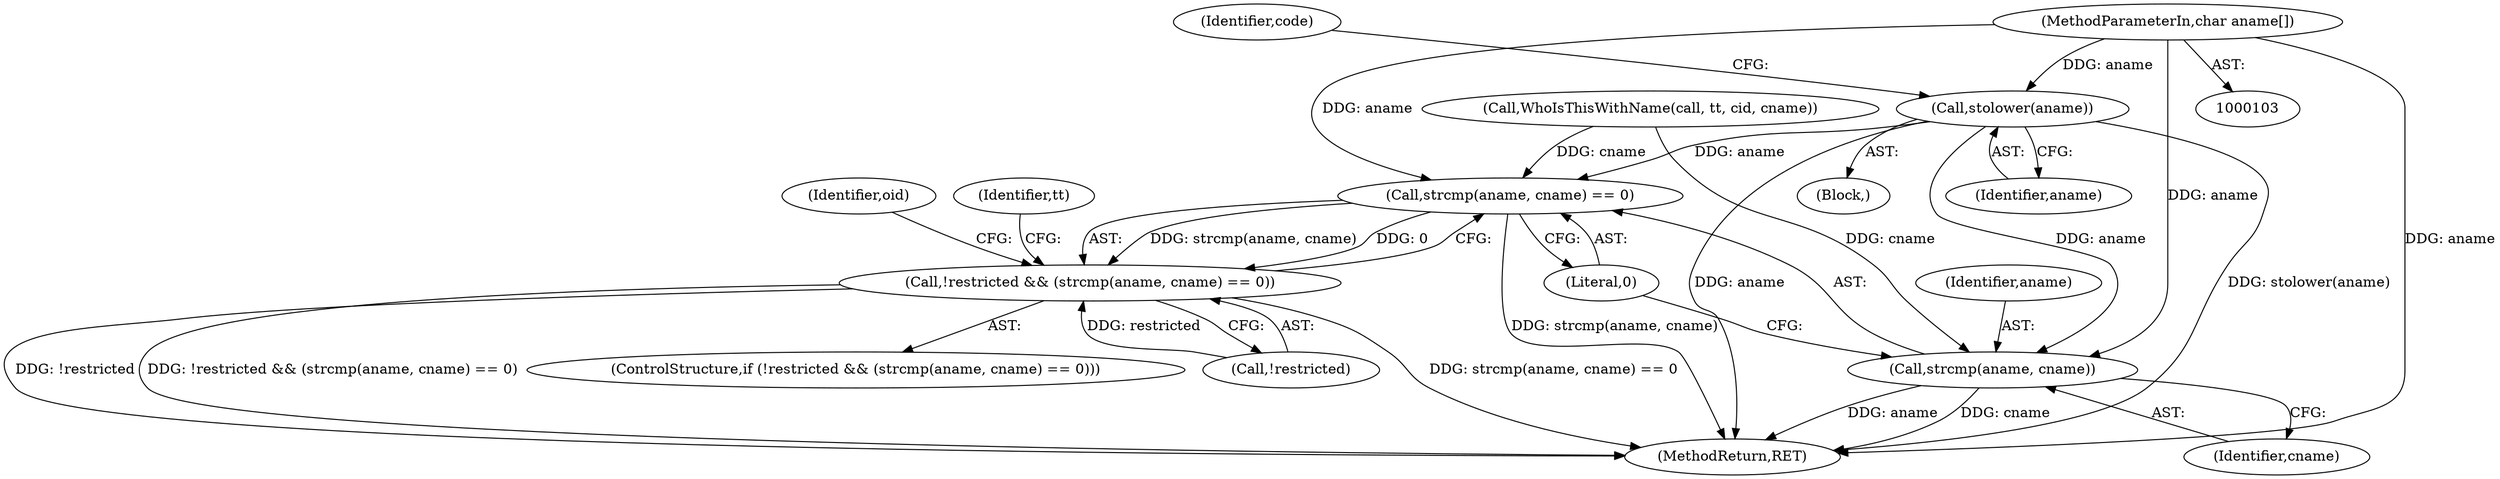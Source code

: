 digraph "0_openafs_396240cf070a806b91fea81131d034e1399af1e0@array" {
"1000105" [label="(MethodParameterIn,char aname[])"];
"1000115" [label="(Call,stolower(aname))"];
"1000188" [label="(Call,strcmp(aname, cname) == 0)"];
"1000185" [label="(Call,!restricted && (strcmp(aname, cname) == 0))"];
"1000189" [label="(Call,strcmp(aname, cname))"];
"1000110" [label="(Block,)"];
"1000229" [label="(MethodReturn,RET)"];
"1000115" [label="(Call,stolower(aname))"];
"1000158" [label="(Call,WhoIsThisWithName(call, tt, cid, cname))"];
"1000189" [label="(Call,strcmp(aname, cname))"];
"1000191" [label="(Identifier,cname)"];
"1000188" [label="(Call,strcmp(aname, cname) == 0)"];
"1000184" [label="(ControlStructure,if (!restricted && (strcmp(aname, cname) == 0)))"];
"1000186" [label="(Call,!restricted)"];
"1000192" [label="(Literal,0)"];
"1000214" [label="(Identifier,tt)"];
"1000190" [label="(Identifier,aname)"];
"1000118" [label="(Identifier,code)"];
"1000116" [label="(Identifier,aname)"];
"1000185" [label="(Call,!restricted && (strcmp(aname, cname) == 0))"];
"1000105" [label="(MethodParameterIn,char aname[])"];
"1000196" [label="(Identifier,oid)"];
"1000105" -> "1000103"  [label="AST: "];
"1000105" -> "1000229"  [label="DDG: aname"];
"1000105" -> "1000115"  [label="DDG: aname"];
"1000105" -> "1000188"  [label="DDG: aname"];
"1000105" -> "1000189"  [label="DDG: aname"];
"1000115" -> "1000110"  [label="AST: "];
"1000115" -> "1000116"  [label="CFG: "];
"1000116" -> "1000115"  [label="AST: "];
"1000118" -> "1000115"  [label="CFG: "];
"1000115" -> "1000229"  [label="DDG: stolower(aname)"];
"1000115" -> "1000229"  [label="DDG: aname"];
"1000115" -> "1000188"  [label="DDG: aname"];
"1000115" -> "1000189"  [label="DDG: aname"];
"1000188" -> "1000185"  [label="AST: "];
"1000188" -> "1000192"  [label="CFG: "];
"1000189" -> "1000188"  [label="AST: "];
"1000192" -> "1000188"  [label="AST: "];
"1000185" -> "1000188"  [label="CFG: "];
"1000188" -> "1000229"  [label="DDG: strcmp(aname, cname)"];
"1000188" -> "1000185"  [label="DDG: strcmp(aname, cname)"];
"1000188" -> "1000185"  [label="DDG: 0"];
"1000158" -> "1000188"  [label="DDG: cname"];
"1000185" -> "1000184"  [label="AST: "];
"1000185" -> "1000186"  [label="CFG: "];
"1000186" -> "1000185"  [label="AST: "];
"1000196" -> "1000185"  [label="CFG: "];
"1000214" -> "1000185"  [label="CFG: "];
"1000185" -> "1000229"  [label="DDG: !restricted && (strcmp(aname, cname) == 0)"];
"1000185" -> "1000229"  [label="DDG: strcmp(aname, cname) == 0"];
"1000185" -> "1000229"  [label="DDG: !restricted"];
"1000186" -> "1000185"  [label="DDG: restricted"];
"1000189" -> "1000191"  [label="CFG: "];
"1000190" -> "1000189"  [label="AST: "];
"1000191" -> "1000189"  [label="AST: "];
"1000192" -> "1000189"  [label="CFG: "];
"1000189" -> "1000229"  [label="DDG: aname"];
"1000189" -> "1000229"  [label="DDG: cname"];
"1000158" -> "1000189"  [label="DDG: cname"];
}
